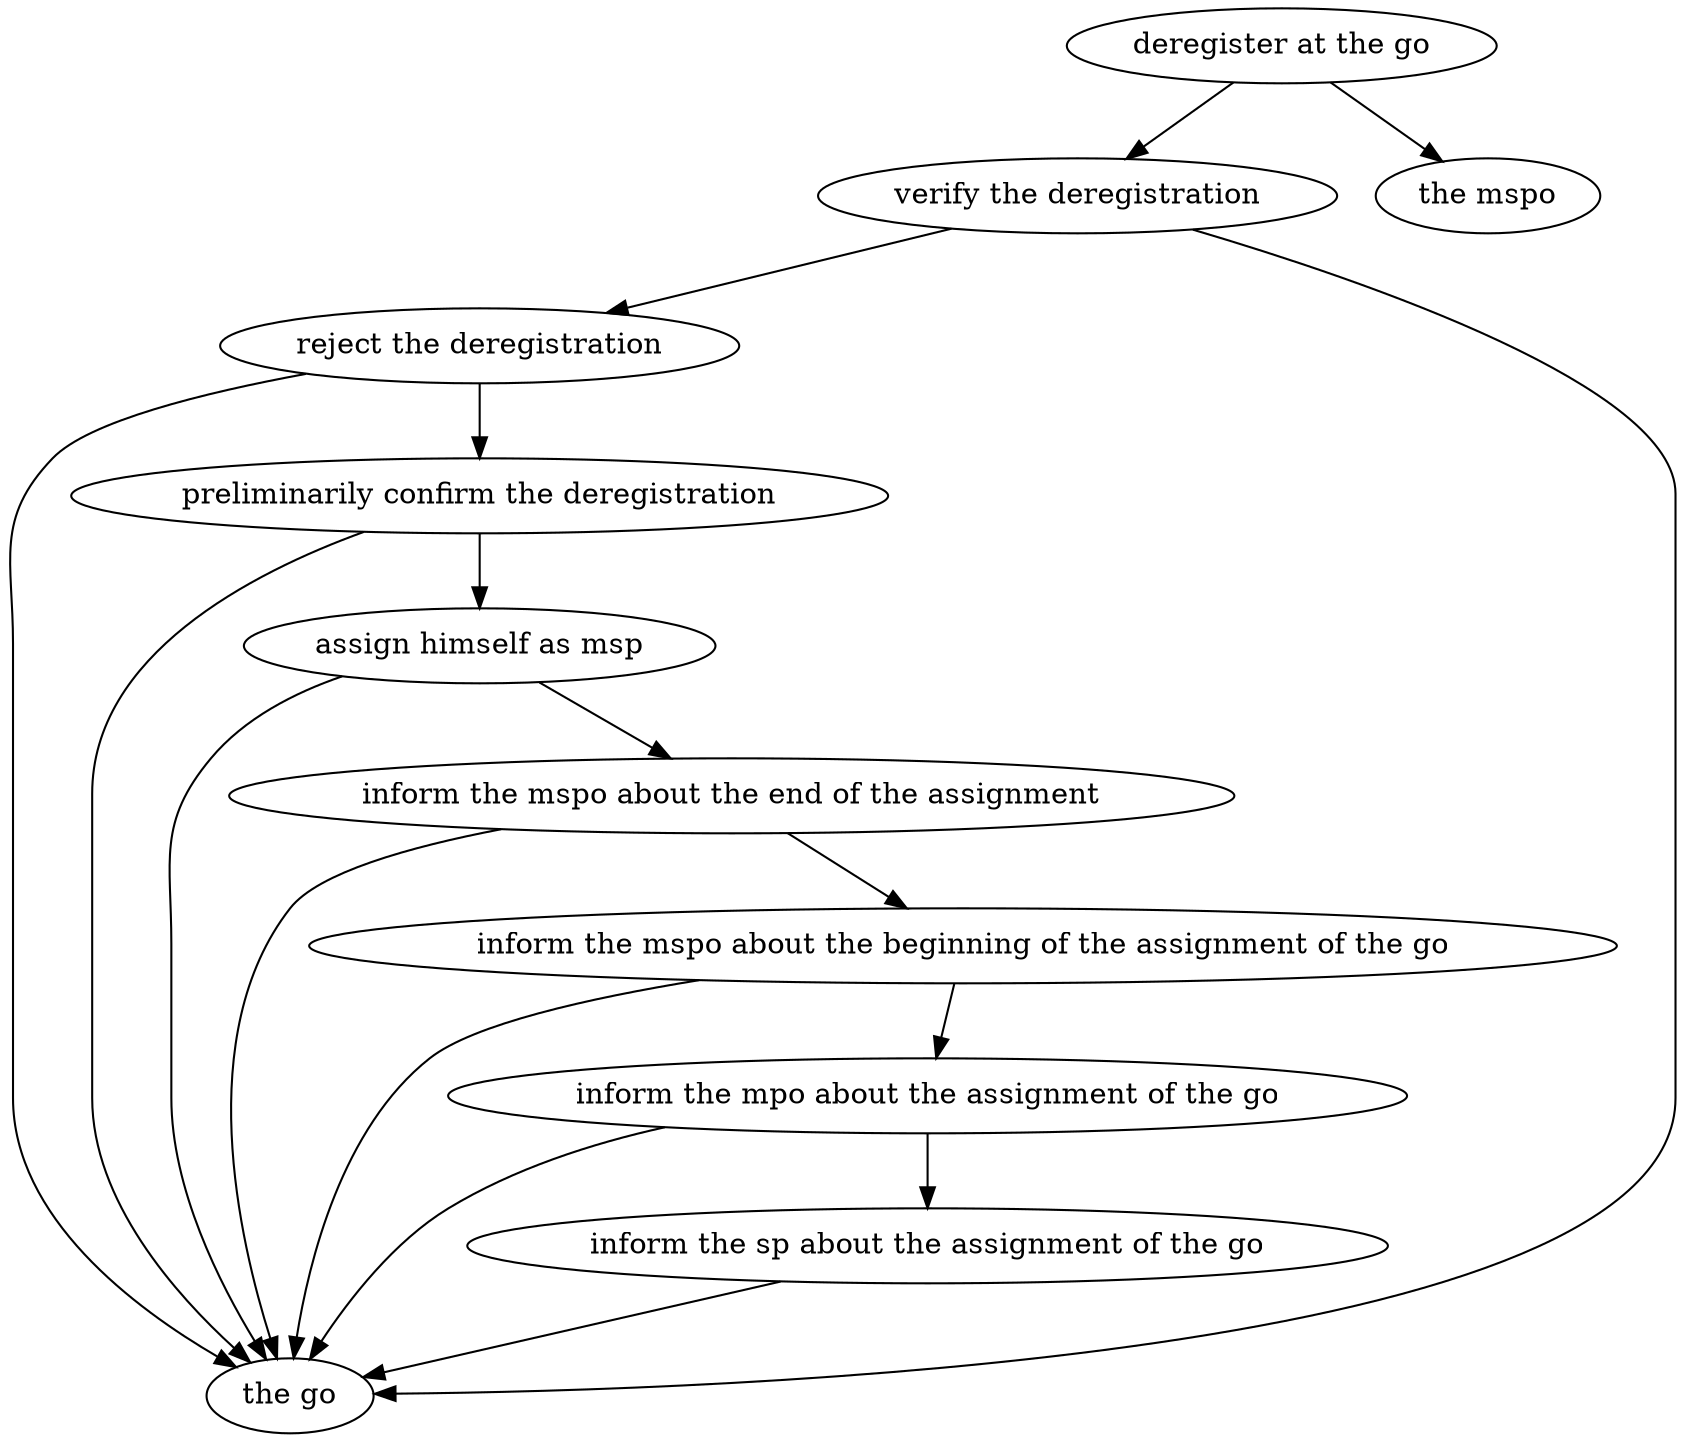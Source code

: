 strict digraph "doc-10.8" {
	graph [name="doc-10.8"];
	"deregister at the go"	[attrs="{'type': 'Activity', 'label': 'deregister at the go'}"];
	"verify the deregistration"	[attrs="{'type': 'Activity', 'label': 'verify the deregistration'}"];
	"deregister at the go" -> "verify the deregistration"	[attrs="{'type': 'flow', 'label': 'flow'}"];
	"the mspo"	[attrs="{'type': 'Actor', 'label': 'the mspo'}"];
	"deregister at the go" -> "the mspo"	[attrs="{'type': 'actor performer', 'label': 'actor performer'}"];
	"reject the deregistration"	[attrs="{'type': 'Activity', 'label': 'reject the deregistration'}"];
	"verify the deregistration" -> "reject the deregistration"	[attrs="{'type': 'flow', 'label': 'flow'}"];
	"the go"	[attrs="{'type': 'Actor', 'label': 'the go'}"];
	"verify the deregistration" -> "the go"	[attrs="{'type': 'actor performer', 'label': 'actor performer'}"];
	"preliminarily confirm the deregistration"	[attrs="{'type': 'Activity', 'label': 'preliminarily confirm the deregistration'}"];
	"reject the deregistration" -> "preliminarily confirm the deregistration"	[attrs="{'type': 'flow', 'label': 'flow'}"];
	"reject the deregistration" -> "the go"	[attrs="{'type': 'actor performer', 'label': 'actor performer'}"];
	"assign himself as msp"	[attrs="{'type': 'Activity', 'label': 'assign himself as msp'}"];
	"preliminarily confirm the deregistration" -> "assign himself as msp"	[attrs="{'type': 'flow', 'label': 'flow'}"];
	"preliminarily confirm the deregistration" -> "the go"	[attrs="{'type': 'actor performer', 'label': 'actor performer'}"];
	"inform the mspo about the end of the assignment"	[attrs="{'type': 'Activity', 'label': 'inform the mspo about the end of the assignment'}"];
	"assign himself as msp" -> "inform the mspo about the end of the assignment"	[attrs="{'type': 'flow', 'label': 'flow'}"];
	"assign himself as msp" -> "the go"	[attrs="{'type': 'actor performer', 'label': 'actor performer'}"];
	"inform the mspo about the beginning of the assignment of the go"	[attrs="{'type': 'Activity', 'label': 'inform the mspo about the beginning of the assignment of the go'}"];
	"inform the mspo about the end of the assignment" -> "inform the mspo about the beginning of the assignment of the go"	[attrs="{'type': 'flow', 'label': 'flow'}"];
	"inform the mspo about the end of the assignment" -> "the go"	[attrs="{'type': 'actor performer', 'label': 'actor performer'}"];
	"inform the mpo about the assignment of the go"	[attrs="{'type': 'Activity', 'label': 'inform the mpo about the assignment of the go'}"];
	"inform the mspo about the beginning of the assignment of the go" -> "inform the mpo about the assignment of the go"	[attrs="{'type': 'flow', 'label': 'flow'}"];
	"inform the mspo about the beginning of the assignment of the go" -> "the go"	[attrs="{'type': 'actor performer', 'label': 'actor performer'}"];
	"inform the sp about the assignment of the go"	[attrs="{'type': 'Activity', 'label': 'inform the sp about the assignment of the go'}"];
	"inform the mpo about the assignment of the go" -> "inform the sp about the assignment of the go"	[attrs="{'type': 'flow', 'label': 'flow'}"];
	"inform the mpo about the assignment of the go" -> "the go"	[attrs="{'type': 'actor performer', 'label': 'actor performer'}"];
	"inform the sp about the assignment of the go" -> "the go"	[attrs="{'type': 'actor performer', 'label': 'actor performer'}"];
}
